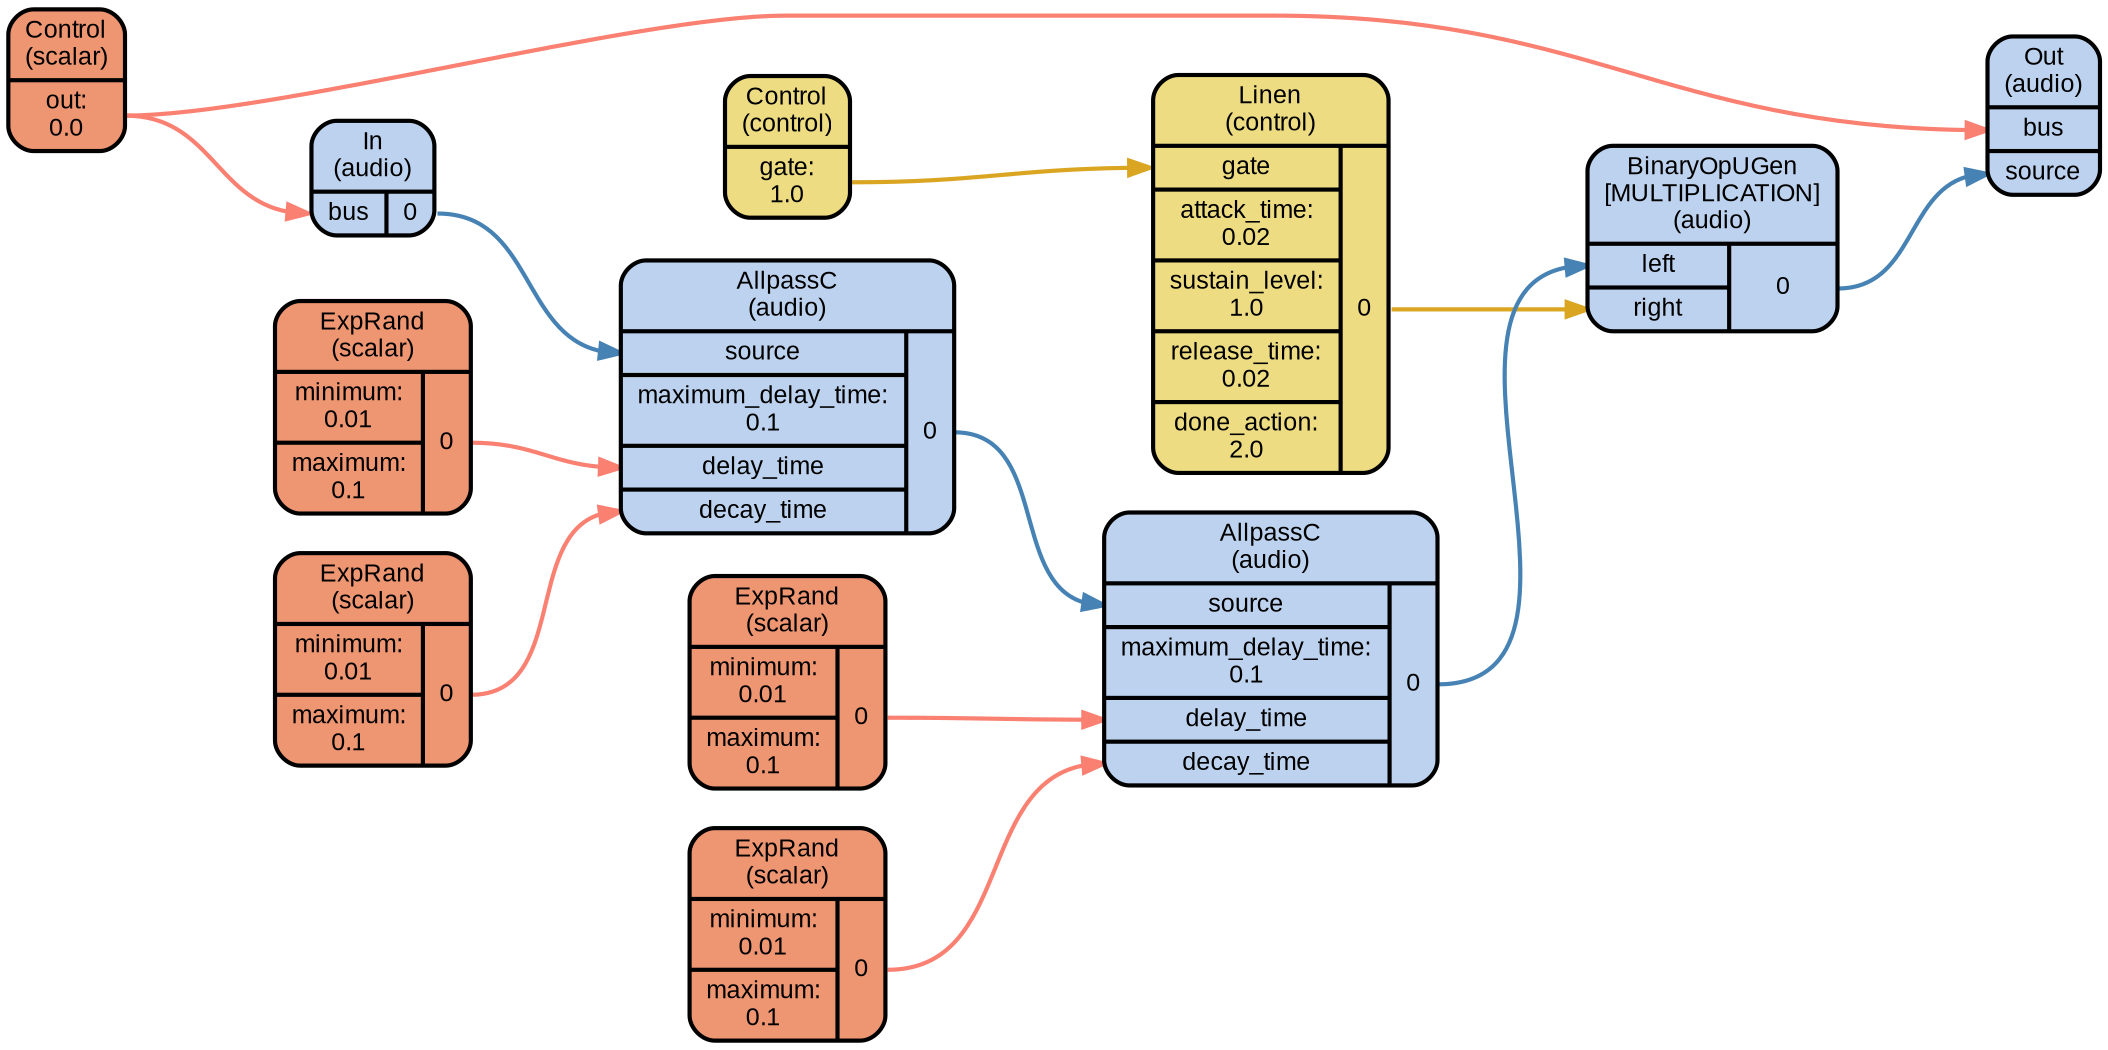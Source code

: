 digraph synthdef_9ba01bdc4eefdb4e6e567332e74e2684 {
    graph [bgcolor=transparent,
        color=lightslategrey,
        dpi=72,
        fontname=Arial,
        outputorder=edgesfirst,
        overlap=prism,
        penwidth=2,
        rankdir=LR,
        ranksep=1,
        splines=spline,
        style="dotted, rounded"];
    node [fontname=Arial,
        fontsize=12,
        penwidth=2,
        shape=Mrecord,
        style="filled, rounded"];
    edge [penwidth=2];
    ugen_0 [fillcolor=lightsalmon2,
        label="<f_0> Control\n(scalar) | { { <f_1_0_0> out:\n0.0 } }"];
    ugen_1 [fillcolor=lightsteelblue2,
        label="<f_0> In\n(audio) | { { <f_1_0_0> bus } | { <f_1_1_0> 0 } }"];
    ugen_10 [fillcolor=lightsteelblue2,
        label="<f_0> BinaryOpUGen\n[MULTIPLICATION]\n(audio) | { { <f_1_0_0> left | <f_1_0_1> right } | { <f_1_1_0> 0 } }"];
    ugen_11 [fillcolor=lightsteelblue2,
        label="<f_0> Out\n(audio) | { { <f_1_0_0> bus | <f_1_0_1> source } }"];
    ugen_2 [fillcolor=lightgoldenrod2,
        label="<f_0> Control\n(control) | { { <f_1_0_0> gate:\n1.0 } }"];
    ugen_3 [fillcolor=lightgoldenrod2,
        label="<f_0> Linen\n(control) | { { <f_1_0_0> gate | <f_1_0_1> attack_time:\n0.02 | <f_1_0_2> sustain_level:\n1.0 | <f_1_0_3> release_time:\n0.02 | <f_1_0_4> done_action:\n2.0 } | { <f_1_1_0> 0 } }"];
    ugen_4 [fillcolor=lightsalmon2,
        label="<f_0> ExpRand\n(scalar) | { { <f_1_0_0> minimum:\n0.01 | <f_1_0_1> maximum:\n0.1 } | { <f_1_1_0> 0 } }"];
    ugen_5 [fillcolor=lightsalmon2,
        label="<f_0> ExpRand\n(scalar) | { { <f_1_0_0> minimum:\n0.01 | <f_1_0_1> maximum:\n0.1 } | { <f_1_1_0> 0 } }"];
    ugen_6 [fillcolor=lightsteelblue2,
        label="<f_0> AllpassC\n(audio) | { { <f_1_0_0> source | <f_1_0_1> maximum_delay_time:\n0.1 | <f_1_0_2> delay_time | <f_1_0_3> decay_time } | { <f_1_1_0> 0 } }"];
    ugen_7 [fillcolor=lightsalmon2,
        label="<f_0> ExpRand\n(scalar) | { { <f_1_0_0> minimum:\n0.01 | <f_1_0_1> maximum:\n0.1 } | { <f_1_1_0> 0 } }"];
    ugen_8 [fillcolor=lightsalmon2,
        label="<f_0> ExpRand\n(scalar) | { { <f_1_0_0> minimum:\n0.01 | <f_1_0_1> maximum:\n0.1 } | { <f_1_1_0> 0 } }"];
    ugen_9 [fillcolor=lightsteelblue2,
        label="<f_0> AllpassC\n(audio) | { { <f_1_0_0> source | <f_1_0_1> maximum_delay_time:\n0.1 | <f_1_0_2> delay_time | <f_1_0_3> decay_time } | { <f_1_1_0> 0 } }"];
    ugen_0:f_1_0_0:e -> ugen_1:f_1_0_0:w [color=salmon];
    ugen_0:f_1_0_0:e -> ugen_11:f_1_0_0:w [color=salmon];
    ugen_1:f_1_1_0:e -> ugen_6:f_1_0_0:w [color=steelblue];
    ugen_10:f_1_1_0:e -> ugen_11:f_1_0_1:w [color=steelblue];
    ugen_2:f_1_0_0:e -> ugen_3:f_1_0_0:w [color=goldenrod];
    ugen_3:f_1_1_0:e -> ugen_10:f_1_0_1:w [color=goldenrod];
    ugen_4:f_1_1_0:e -> ugen_6:f_1_0_3:w [color=salmon];
    ugen_5:f_1_1_0:e -> ugen_6:f_1_0_2:w [color=salmon];
    ugen_6:f_1_1_0:e -> ugen_9:f_1_0_0:w [color=steelblue];
    ugen_7:f_1_1_0:e -> ugen_9:f_1_0_3:w [color=salmon];
    ugen_8:f_1_1_0:e -> ugen_9:f_1_0_2:w [color=salmon];
    ugen_9:f_1_1_0:e -> ugen_10:f_1_0_0:w [color=steelblue];
}